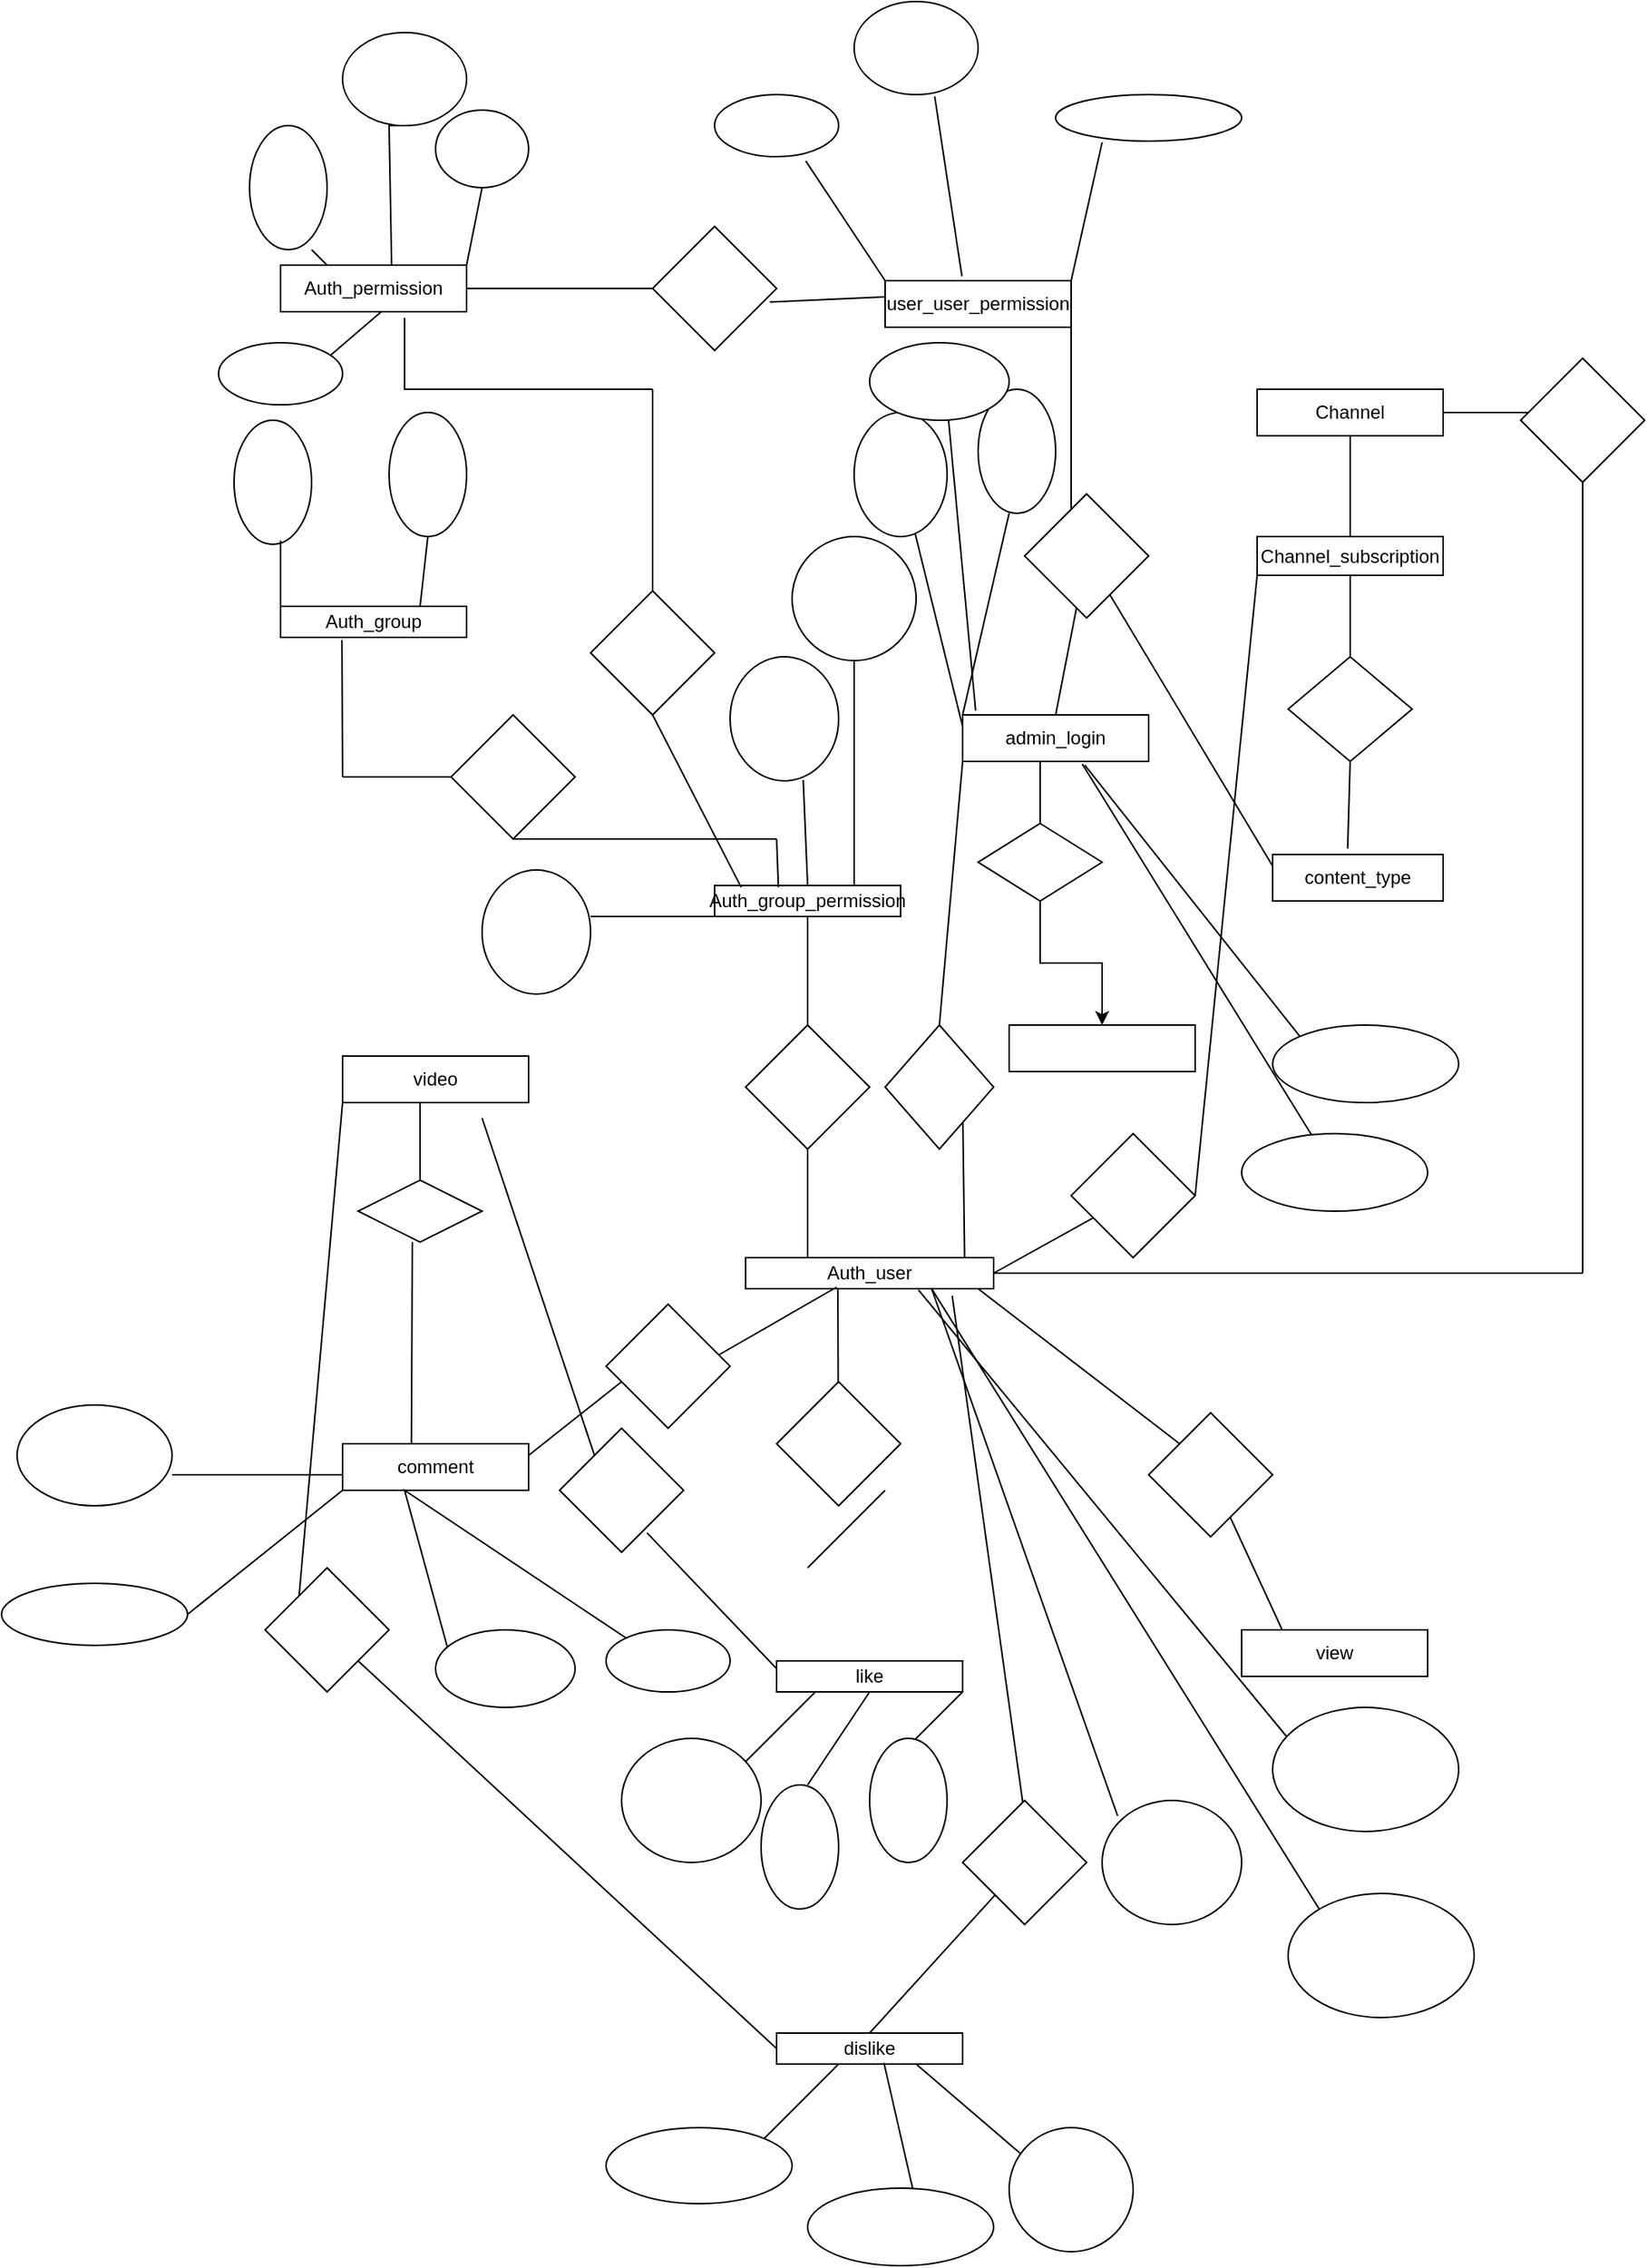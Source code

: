 <mxfile version="20.8.13" type="github">
  <diagram name="Page-1" id="O6VxdMmnrGh-DjxF60c8">
    <mxGraphModel dx="2219" dy="1342" grid="1" gridSize="10" guides="1" tooltips="1" connect="1" arrows="1" fold="1" page="1" pageScale="1" pageWidth="1169" pageHeight="827" math="0" shadow="0">
      <root>
        <mxCell id="0" />
        <mxCell id="1" parent="0" />
        <mxCell id="9rxSLe53cnxC0N_pLlHW-4" value="Auth_permission" style="rounded=0;whiteSpace=wrap;html=1;" vertex="1" parent="1">
          <mxGeometry x="40" y="40" width="120" height="30" as="geometry" />
        </mxCell>
        <mxCell id="9rxSLe53cnxC0N_pLlHW-5" style="edgeStyle=orthogonalEdgeStyle;rounded=0;orthogonalLoop=1;jettySize=auto;html=1;exitX=0.5;exitY=1;exitDx=0;exitDy=0;" edge="1" parent="1">
          <mxGeometry relative="1" as="geometry">
            <mxPoint x="100" y="450" as="sourcePoint" />
            <mxPoint x="100" y="450" as="targetPoint" />
          </mxGeometry>
        </mxCell>
        <mxCell id="9rxSLe53cnxC0N_pLlHW-7" value="Auth_group" style="rounded=0;whiteSpace=wrap;html=1;" vertex="1" parent="1">
          <mxGeometry x="40" y="260" width="120" height="20" as="geometry" />
        </mxCell>
        <mxCell id="9rxSLe53cnxC0N_pLlHW-8" value="Auth_group_permission" style="rounded=0;whiteSpace=wrap;html=1;" vertex="1" parent="1">
          <mxGeometry x="320" y="440" width="120" height="20" as="geometry" />
        </mxCell>
        <mxCell id="9rxSLe53cnxC0N_pLlHW-9" value="" style="endArrow=none;html=1;rounded=0;" edge="1" parent="1">
          <mxGeometry width="50" height="50" relative="1" as="geometry">
            <mxPoint x="160" y="120" as="sourcePoint" />
            <mxPoint x="120" y="74" as="targetPoint" />
            <Array as="points">
              <mxPoint x="120" y="120" />
            </Array>
          </mxGeometry>
        </mxCell>
        <mxCell id="9rxSLe53cnxC0N_pLlHW-10" value="" style="endArrow=none;html=1;rounded=0;" edge="1" parent="1">
          <mxGeometry width="50" height="50" relative="1" as="geometry">
            <mxPoint x="280" y="120" as="sourcePoint" />
            <mxPoint x="160" y="120" as="targetPoint" />
          </mxGeometry>
        </mxCell>
        <mxCell id="9rxSLe53cnxC0N_pLlHW-11" value="" style="endArrow=none;html=1;rounded=0;" edge="1" parent="1" target="9rxSLe53cnxC0N_pLlHW-12">
          <mxGeometry width="50" height="50" relative="1" as="geometry">
            <mxPoint x="280" y="320" as="sourcePoint" />
            <mxPoint x="280" y="120" as="targetPoint" />
          </mxGeometry>
        </mxCell>
        <mxCell id="9rxSLe53cnxC0N_pLlHW-12" value="" style="rhombus;whiteSpace=wrap;html=1;" vertex="1" parent="1">
          <mxGeometry x="240" y="250" width="80" height="80" as="geometry" />
        </mxCell>
        <mxCell id="9rxSLe53cnxC0N_pLlHW-13" value="" style="endArrow=none;html=1;rounded=0;" edge="1" parent="1" source="9rxSLe53cnxC0N_pLlHW-12">
          <mxGeometry width="50" height="50" relative="1" as="geometry">
            <mxPoint x="390" y="320" as="sourcePoint" />
            <mxPoint x="280" y="120" as="targetPoint" />
          </mxGeometry>
        </mxCell>
        <mxCell id="9rxSLe53cnxC0N_pLlHW-14" value="" style="endArrow=none;html=1;rounded=0;entryX=0.5;entryY=1;entryDx=0;entryDy=0;exitX=0.143;exitY=0.06;exitDx=0;exitDy=0;exitPerimeter=0;" edge="1" parent="1" source="9rxSLe53cnxC0N_pLlHW-8" target="9rxSLe53cnxC0N_pLlHW-12">
          <mxGeometry width="50" height="50" relative="1" as="geometry">
            <mxPoint x="320" y="430" as="sourcePoint" />
            <mxPoint x="440" y="270" as="targetPoint" />
          </mxGeometry>
        </mxCell>
        <mxCell id="9rxSLe53cnxC0N_pLlHW-16" value="" style="endArrow=none;html=1;rounded=0;entryX=0.33;entryY=1.09;entryDx=0;entryDy=0;entryPerimeter=0;" edge="1" parent="1" target="9rxSLe53cnxC0N_pLlHW-7">
          <mxGeometry width="50" height="50" relative="1" as="geometry">
            <mxPoint x="80" y="370" as="sourcePoint" />
            <mxPoint x="80" y="320" as="targetPoint" />
          </mxGeometry>
        </mxCell>
        <mxCell id="9rxSLe53cnxC0N_pLlHW-17" value="" style="endArrow=none;html=1;rounded=0;exitX=0;exitY=0.5;exitDx=0;exitDy=0;" edge="1" parent="1" source="9rxSLe53cnxC0N_pLlHW-18">
          <mxGeometry width="50" height="50" relative="1" as="geometry">
            <mxPoint x="170" y="480" as="sourcePoint" />
            <mxPoint x="80" y="370" as="targetPoint" />
          </mxGeometry>
        </mxCell>
        <mxCell id="9rxSLe53cnxC0N_pLlHW-18" value="" style="rhombus;whiteSpace=wrap;html=1;" vertex="1" parent="1">
          <mxGeometry x="150" y="330" width="80" height="80" as="geometry" />
        </mxCell>
        <mxCell id="9rxSLe53cnxC0N_pLlHW-19" value="" style="endArrow=none;html=1;rounded=0;entryX=0.5;entryY=1;entryDx=0;entryDy=0;" edge="1" parent="1" target="9rxSLe53cnxC0N_pLlHW-18">
          <mxGeometry width="50" height="50" relative="1" as="geometry">
            <mxPoint x="360" y="410" as="sourcePoint" />
            <mxPoint x="440" y="270" as="targetPoint" />
          </mxGeometry>
        </mxCell>
        <mxCell id="9rxSLe53cnxC0N_pLlHW-21" value="" style="endArrow=none;html=1;rounded=0;entryX=0.343;entryY=0.06;entryDx=0;entryDy=0;entryPerimeter=0;" edge="1" parent="1" target="9rxSLe53cnxC0N_pLlHW-8">
          <mxGeometry width="50" height="50" relative="1" as="geometry">
            <mxPoint x="360" y="410" as="sourcePoint" />
            <mxPoint x="400" y="490" as="targetPoint" />
          </mxGeometry>
        </mxCell>
        <mxCell id="9rxSLe53cnxC0N_pLlHW-22" value="Auth_user" style="rounded=0;whiteSpace=wrap;html=1;" vertex="1" parent="1">
          <mxGeometry x="340" y="680" width="160" height="20" as="geometry" />
        </mxCell>
        <mxCell id="9rxSLe53cnxC0N_pLlHW-26" style="edgeStyle=orthogonalEdgeStyle;rounded=0;orthogonalLoop=1;jettySize=auto;html=1;exitX=0.5;exitY=1;exitDx=0;exitDy=0;" edge="1" parent="1" source="9rxSLe53cnxC0N_pLlHW-22" target="9rxSLe53cnxC0N_pLlHW-22">
          <mxGeometry relative="1" as="geometry" />
        </mxCell>
        <mxCell id="9rxSLe53cnxC0N_pLlHW-30" value="Channel" style="rounded=0;whiteSpace=wrap;html=1;" vertex="1" parent="1">
          <mxGeometry x="670" y="120" width="120" height="30" as="geometry" />
        </mxCell>
        <mxCell id="9rxSLe53cnxC0N_pLlHW-31" value="Channel_subscription" style="whiteSpace=wrap;html=1;rounded=0;" vertex="1" parent="1">
          <mxGeometry x="670" y="215" width="120" height="25" as="geometry" />
        </mxCell>
        <mxCell id="9rxSLe53cnxC0N_pLlHW-33" value="" style="rhombus;whiteSpace=wrap;html=1;rounded=0;" vertex="1" parent="1">
          <mxGeometry x="690" y="292.5" width="80" height="67.5" as="geometry" />
        </mxCell>
        <mxCell id="9rxSLe53cnxC0N_pLlHW-35" value="content_type" style="whiteSpace=wrap;html=1;rounded=0;" vertex="1" parent="1">
          <mxGeometry x="680" y="420" width="110" height="30" as="geometry" />
        </mxCell>
        <mxCell id="9rxSLe53cnxC0N_pLlHW-37" value="" style="endArrow=none;html=1;rounded=0;entryX=0.44;entryY=-0.127;entryDx=0;entryDy=0;entryPerimeter=0;exitX=0.5;exitY=1;exitDx=0;exitDy=0;" edge="1" parent="1" source="9rxSLe53cnxC0N_pLlHW-33" target="9rxSLe53cnxC0N_pLlHW-35">
          <mxGeometry width="50" height="50" relative="1" as="geometry">
            <mxPoint x="390" y="340" as="sourcePoint" />
            <mxPoint x="440" y="290" as="targetPoint" />
          </mxGeometry>
        </mxCell>
        <mxCell id="9rxSLe53cnxC0N_pLlHW-38" value="" style="endArrow=none;html=1;rounded=0;exitX=0.5;exitY=0;exitDx=0;exitDy=0;" edge="1" parent="1" source="9rxSLe53cnxC0N_pLlHW-33">
          <mxGeometry width="50" height="50" relative="1" as="geometry">
            <mxPoint x="390" y="340" as="sourcePoint" />
            <mxPoint x="730" y="240" as="targetPoint" />
          </mxGeometry>
        </mxCell>
        <mxCell id="9rxSLe53cnxC0N_pLlHW-39" value="" style="endArrow=none;html=1;rounded=0;entryX=0.5;entryY=0;entryDx=0;entryDy=0;exitX=0.5;exitY=1;exitDx=0;exitDy=0;" edge="1" parent="1" source="9rxSLe53cnxC0N_pLlHW-30" target="9rxSLe53cnxC0N_pLlHW-31">
          <mxGeometry width="50" height="50" relative="1" as="geometry">
            <mxPoint x="390" y="340" as="sourcePoint" />
            <mxPoint x="440" y="290" as="targetPoint" />
          </mxGeometry>
        </mxCell>
        <mxCell id="9rxSLe53cnxC0N_pLlHW-41" value="" style="rounded=0;whiteSpace=wrap;html=1;" vertex="1" parent="1">
          <mxGeometry x="510" y="530" width="120" height="30" as="geometry" />
        </mxCell>
        <mxCell id="9rxSLe53cnxC0N_pLlHW-45" value="" style="endArrow=none;html=1;rounded=0;entryX=0.75;entryY=1;entryDx=0;entryDy=0;" edge="1" parent="1">
          <mxGeometry width="50" height="50" relative="1" as="geometry">
            <mxPoint x="530" y="410" as="sourcePoint" />
            <mxPoint x="530" y="360" as="targetPoint" />
          </mxGeometry>
        </mxCell>
        <mxCell id="9rxSLe53cnxC0N_pLlHW-47" value="" style="edgeStyle=orthogonalEdgeStyle;rounded=0;orthogonalLoop=1;jettySize=auto;html=1;" edge="1" parent="1" source="9rxSLe53cnxC0N_pLlHW-46" target="9rxSLe53cnxC0N_pLlHW-41">
          <mxGeometry relative="1" as="geometry" />
        </mxCell>
        <mxCell id="9rxSLe53cnxC0N_pLlHW-46" value="" style="rhombus;whiteSpace=wrap;html=1;" vertex="1" parent="1">
          <mxGeometry x="490" y="400" width="80" height="50" as="geometry" />
        </mxCell>
        <mxCell id="9rxSLe53cnxC0N_pLlHW-48" value="admin_login" style="rounded=0;whiteSpace=wrap;html=1;" vertex="1" parent="1">
          <mxGeometry x="480" y="330" width="120" height="30" as="geometry" />
        </mxCell>
        <mxCell id="9rxSLe53cnxC0N_pLlHW-50" value="video" style="rounded=0;whiteSpace=wrap;html=1;" vertex="1" parent="1">
          <mxGeometry x="80" y="550" width="120" height="30" as="geometry" />
        </mxCell>
        <mxCell id="9rxSLe53cnxC0N_pLlHW-51" value="comment" style="rounded=0;whiteSpace=wrap;html=1;" vertex="1" parent="1">
          <mxGeometry x="80" y="800" width="120" height="30" as="geometry" />
        </mxCell>
        <mxCell id="9rxSLe53cnxC0N_pLlHW-52" value="" style="rhombus;whiteSpace=wrap;html=1;" vertex="1" parent="1">
          <mxGeometry x="90" y="630" width="80" height="40" as="geometry" />
        </mxCell>
        <mxCell id="9rxSLe53cnxC0N_pLlHW-53" value="" style="endArrow=none;html=1;rounded=0;" edge="1" parent="1" target="9rxSLe53cnxC0N_pLlHW-52">
          <mxGeometry width="50" height="50" relative="1" as="geometry">
            <mxPoint x="130" y="580" as="sourcePoint" />
            <mxPoint x="440" y="350" as="targetPoint" />
            <Array as="points" />
          </mxGeometry>
        </mxCell>
        <mxCell id="9rxSLe53cnxC0N_pLlHW-54" value="" style="endArrow=none;html=1;rounded=0;entryX=0.5;entryY=1;entryDx=0;entryDy=0;" edge="1" parent="1" source="9rxSLe53cnxC0N_pLlHW-70" target="9rxSLe53cnxC0N_pLlHW-8">
          <mxGeometry width="50" height="50" relative="1" as="geometry">
            <mxPoint x="390" y="400" as="sourcePoint" />
            <mxPoint x="440" y="350" as="targetPoint" />
          </mxGeometry>
        </mxCell>
        <mxCell id="9rxSLe53cnxC0N_pLlHW-55" value="" style="endArrow=none;html=1;rounded=0;" edge="1" parent="1" target="9rxSLe53cnxC0N_pLlHW-63">
          <mxGeometry width="50" height="50" relative="1" as="geometry">
            <mxPoint x="880" y="690" as="sourcePoint" />
            <mxPoint x="880" y="140" as="targetPoint" />
          </mxGeometry>
        </mxCell>
        <mxCell id="9rxSLe53cnxC0N_pLlHW-56" value="" style="endArrow=none;html=1;rounded=0;exitX=0.37;exitY=0;exitDx=0;exitDy=0;exitPerimeter=0;" edge="1" parent="1" source="9rxSLe53cnxC0N_pLlHW-51">
          <mxGeometry width="50" height="50" relative="1" as="geometry">
            <mxPoint x="75" y="720" as="sourcePoint" />
            <mxPoint x="125" y="670" as="targetPoint" />
          </mxGeometry>
        </mxCell>
        <mxCell id="9rxSLe53cnxC0N_pLlHW-57" value="dislike" style="rounded=0;whiteSpace=wrap;html=1;" vertex="1" parent="1">
          <mxGeometry x="360" y="1180" width="120" height="20" as="geometry" />
        </mxCell>
        <mxCell id="9rxSLe53cnxC0N_pLlHW-58" value="like" style="rounded=0;whiteSpace=wrap;html=1;" vertex="1" parent="1">
          <mxGeometry x="360" y="940" width="120" height="20" as="geometry" />
        </mxCell>
        <mxCell id="9rxSLe53cnxC0N_pLlHW-62" value="" style="endArrow=none;html=1;rounded=0;entryX=1;entryY=0.5;entryDx=0;entryDy=0;" edge="1" parent="1" target="9rxSLe53cnxC0N_pLlHW-30">
          <mxGeometry width="50" height="50" relative="1" as="geometry">
            <mxPoint x="880" y="135" as="sourcePoint" />
            <mxPoint x="380" y="310" as="targetPoint" />
          </mxGeometry>
        </mxCell>
        <mxCell id="9rxSLe53cnxC0N_pLlHW-63" value="" style="rhombus;whiteSpace=wrap;html=1;" vertex="1" parent="1">
          <mxGeometry x="840" y="100" width="80" height="80" as="geometry" />
        </mxCell>
        <mxCell id="9rxSLe53cnxC0N_pLlHW-65" value="" style="endArrow=none;html=1;rounded=0;entryX=1;entryY=0.5;entryDx=0;entryDy=0;" edge="1" parent="1" target="9rxSLe53cnxC0N_pLlHW-22">
          <mxGeometry width="50" height="50" relative="1" as="geometry">
            <mxPoint x="880" y="690" as="sourcePoint" />
            <mxPoint x="430" y="740" as="targetPoint" />
          </mxGeometry>
        </mxCell>
        <mxCell id="9rxSLe53cnxC0N_pLlHW-66" value="" style="endArrow=none;html=1;rounded=0;entryX=0;entryY=1;entryDx=0;entryDy=0;exitX=1;exitY=0.5;exitDx=0;exitDy=0;" edge="1" parent="1" source="9rxSLe53cnxC0N_pLlHW-68" target="9rxSLe53cnxC0N_pLlHW-31">
          <mxGeometry width="50" height="50" relative="1" as="geometry">
            <mxPoint x="660" y="640.8" as="sourcePoint" />
            <mxPoint x="430" y="340" as="targetPoint" />
          </mxGeometry>
        </mxCell>
        <mxCell id="9rxSLe53cnxC0N_pLlHW-67" value="" style="endArrow=none;html=1;rounded=0;" edge="1" parent="1" target="9rxSLe53cnxC0N_pLlHW-68">
          <mxGeometry width="50" height="50" relative="1" as="geometry">
            <mxPoint x="500" y="690" as="sourcePoint" />
            <mxPoint x="590" y="640" as="targetPoint" />
          </mxGeometry>
        </mxCell>
        <mxCell id="9rxSLe53cnxC0N_pLlHW-68" value="" style="rhombus;whiteSpace=wrap;html=1;" vertex="1" parent="1">
          <mxGeometry x="550" y="600" width="80" height="80" as="geometry" />
        </mxCell>
        <mxCell id="9rxSLe53cnxC0N_pLlHW-69" value="" style="endArrow=none;html=1;rounded=0;exitX=0.25;exitY=0;exitDx=0;exitDy=0;" edge="1" parent="1" source="9rxSLe53cnxC0N_pLlHW-22">
          <mxGeometry width="50" height="50" relative="1" as="geometry">
            <mxPoint x="380" y="620" as="sourcePoint" />
            <mxPoint x="380" y="610" as="targetPoint" />
          </mxGeometry>
        </mxCell>
        <mxCell id="9rxSLe53cnxC0N_pLlHW-70" value="" style="rhombus;whiteSpace=wrap;html=1;" vertex="1" parent="1">
          <mxGeometry x="340" y="530" width="80" height="80" as="geometry" />
        </mxCell>
        <mxCell id="9rxSLe53cnxC0N_pLlHW-72" value="" style="endArrow=none;html=1;rounded=0;entryX=0.883;entryY=-0.01;entryDx=0;entryDy=0;entryPerimeter=0;" edge="1" parent="1" target="9rxSLe53cnxC0N_pLlHW-22">
          <mxGeometry width="50" height="50" relative="1" as="geometry">
            <mxPoint x="480" y="580" as="sourcePoint" />
            <mxPoint x="430" y="470" as="targetPoint" />
          </mxGeometry>
        </mxCell>
        <mxCell id="9rxSLe53cnxC0N_pLlHW-73" value="" style="rhombus;whiteSpace=wrap;html=1;" vertex="1" parent="1">
          <mxGeometry x="430" y="530" width="70" height="80" as="geometry" />
        </mxCell>
        <mxCell id="9rxSLe53cnxC0N_pLlHW-74" value="" style="endArrow=none;html=1;rounded=0;exitX=0.5;exitY=0;exitDx=0;exitDy=0;entryX=0;entryY=1;entryDx=0;entryDy=0;entryPerimeter=0;" edge="1" parent="1" source="9rxSLe53cnxC0N_pLlHW-73" target="9rxSLe53cnxC0N_pLlHW-48">
          <mxGeometry width="50" height="50" relative="1" as="geometry">
            <mxPoint x="380" y="520" as="sourcePoint" />
            <mxPoint x="480" y="370.8" as="targetPoint" />
          </mxGeometry>
        </mxCell>
        <mxCell id="9rxSLe53cnxC0N_pLlHW-75" value="" style="endArrow=none;html=1;rounded=0;entryX=0.372;entryY=1.03;entryDx=0;entryDy=0;entryPerimeter=0;" edge="1" parent="1" target="9rxSLe53cnxC0N_pLlHW-22">
          <mxGeometry width="50" height="50" relative="1" as="geometry">
            <mxPoint x="400" y="830" as="sourcePoint" />
            <mxPoint x="430" y="770" as="targetPoint" />
          </mxGeometry>
        </mxCell>
        <mxCell id="9rxSLe53cnxC0N_pLlHW-76" value="" style="rhombus;whiteSpace=wrap;html=1;" vertex="1" parent="1">
          <mxGeometry x="360" y="760" width="80" height="80" as="geometry" />
        </mxCell>
        <mxCell id="9rxSLe53cnxC0N_pLlHW-77" value="" style="endArrow=none;html=1;rounded=0;exitX=0;exitY=1;exitDx=0;exitDy=0;entryX=1;entryY=0.5;entryDx=0;entryDy=0;" edge="1" parent="1" source="9rxSLe53cnxC0N_pLlHW-51" target="9rxSLe53cnxC0N_pLlHW-170">
          <mxGeometry width="50" height="50" relative="1" as="geometry">
            <mxPoint x="380" y="820" as="sourcePoint" />
            <mxPoint x="430" y="770" as="targetPoint" />
            <Array as="points">
              <mxPoint x="-20" y="910" />
            </Array>
          </mxGeometry>
        </mxCell>
        <mxCell id="9rxSLe53cnxC0N_pLlHW-78" value="" style="endArrow=none;html=1;rounded=0;entryX=0.833;entryY=1.23;entryDx=0;entryDy=0;entryPerimeter=0;" edge="1" parent="1" target="9rxSLe53cnxC0N_pLlHW-22">
          <mxGeometry width="50" height="50" relative="1" as="geometry">
            <mxPoint x="520" y="1040" as="sourcePoint" />
            <mxPoint x="430" y="870" as="targetPoint" />
          </mxGeometry>
        </mxCell>
        <mxCell id="9rxSLe53cnxC0N_pLlHW-79" value="" style="rhombus;whiteSpace=wrap;html=1;" vertex="1" parent="1">
          <mxGeometry x="480" y="1030" width="80" height="80" as="geometry" />
        </mxCell>
        <mxCell id="9rxSLe53cnxC0N_pLlHW-80" value="" style="endArrow=none;html=1;rounded=0;exitX=0.5;exitY=0;exitDx=0;exitDy=0;" edge="1" parent="1" source="9rxSLe53cnxC0N_pLlHW-57" target="9rxSLe53cnxC0N_pLlHW-79">
          <mxGeometry width="50" height="50" relative="1" as="geometry">
            <mxPoint x="380" y="1110" as="sourcePoint" />
            <mxPoint x="430" y="1070" as="targetPoint" />
          </mxGeometry>
        </mxCell>
        <mxCell id="9rxSLe53cnxC0N_pLlHW-81" value="" style="endArrow=none;html=1;rounded=0;entryX=0.367;entryY=0.95;entryDx=0;entryDy=0;entryPerimeter=0;" edge="1" parent="1" target="9rxSLe53cnxC0N_pLlHW-22">
          <mxGeometry width="50" height="50" relative="1" as="geometry">
            <mxPoint x="310" y="750" as="sourcePoint" />
            <mxPoint x="430" y="870" as="targetPoint" />
          </mxGeometry>
        </mxCell>
        <mxCell id="9rxSLe53cnxC0N_pLlHW-82" value="" style="rhombus;whiteSpace=wrap;html=1;" vertex="1" parent="1">
          <mxGeometry x="250" y="710" width="80" height="80" as="geometry" />
        </mxCell>
        <mxCell id="9rxSLe53cnxC0N_pLlHW-83" value="" style="endArrow=none;html=1;rounded=0;exitX=1;exitY=0.25;exitDx=0;exitDy=0;" edge="1" parent="1" source="9rxSLe53cnxC0N_pLlHW-51">
          <mxGeometry width="50" height="50" relative="1" as="geometry">
            <mxPoint x="210" y="810" as="sourcePoint" />
            <mxPoint x="260" y="760" as="targetPoint" />
          </mxGeometry>
        </mxCell>
        <mxCell id="9rxSLe53cnxC0N_pLlHW-84" value="" style="endArrow=none;html=1;rounded=0;entryX=1;entryY=0.5;entryDx=0;entryDy=0;" edge="1" parent="1" target="9rxSLe53cnxC0N_pLlHW-4">
          <mxGeometry width="50" height="50" relative="1" as="geometry">
            <mxPoint x="280" y="55" as="sourcePoint" />
            <mxPoint x="430" y="270" as="targetPoint" />
          </mxGeometry>
        </mxCell>
        <mxCell id="9rxSLe53cnxC0N_pLlHW-85" value="" style="rhombus;whiteSpace=wrap;html=1;" vertex="1" parent="1">
          <mxGeometry x="280" y="15" width="80" height="80" as="geometry" />
        </mxCell>
        <mxCell id="9rxSLe53cnxC0N_pLlHW-86" value="" style="endArrow=none;html=1;rounded=0;entryX=0.945;entryY=0.61;entryDx=0;entryDy=0;entryPerimeter=0;" edge="1" parent="1" target="9rxSLe53cnxC0N_pLlHW-85">
          <mxGeometry width="50" height="50" relative="1" as="geometry">
            <mxPoint x="440" y="60" as="sourcePoint" />
            <mxPoint x="430" y="90" as="targetPoint" />
          </mxGeometry>
        </mxCell>
        <mxCell id="9rxSLe53cnxC0N_pLlHW-87" value="user_user_permission" style="rounded=0;whiteSpace=wrap;html=1;" vertex="1" parent="1">
          <mxGeometry x="430" y="50" width="120" height="30" as="geometry" />
        </mxCell>
        <mxCell id="9rxSLe53cnxC0N_pLlHW-88" value="" style="endArrow=none;html=1;rounded=0;entryX=1;entryY=1;entryDx=0;entryDy=0;" edge="1" parent="1" target="9rxSLe53cnxC0N_pLlHW-87">
          <mxGeometry width="50" height="50" relative="1" as="geometry">
            <mxPoint x="550" y="200" as="sourcePoint" />
            <mxPoint x="520" y="90" as="targetPoint" />
          </mxGeometry>
        </mxCell>
        <mxCell id="9rxSLe53cnxC0N_pLlHW-89" value="" style="rhombus;whiteSpace=wrap;html=1;" vertex="1" parent="1">
          <mxGeometry x="520" y="187.5" width="80" height="80" as="geometry" />
        </mxCell>
        <mxCell id="9rxSLe53cnxC0N_pLlHW-90" value="" style="endArrow=none;html=1;rounded=0;exitX=0;exitY=0.25;exitDx=0;exitDy=0;" edge="1" parent="1" source="9rxSLe53cnxC0N_pLlHW-35" target="9rxSLe53cnxC0N_pLlHW-89">
          <mxGeometry width="50" height="50" relative="1" as="geometry">
            <mxPoint x="380" y="280" as="sourcePoint" />
            <mxPoint x="430" y="230" as="targetPoint" />
          </mxGeometry>
        </mxCell>
        <mxCell id="9rxSLe53cnxC0N_pLlHW-91" value="" style="endArrow=none;html=1;rounded=0;exitX=0.5;exitY=0;exitDx=0;exitDy=0;" edge="1" parent="1" source="9rxSLe53cnxC0N_pLlHW-48" target="9rxSLe53cnxC0N_pLlHW-89">
          <mxGeometry width="50" height="50" relative="1" as="geometry">
            <mxPoint x="380" y="580" as="sourcePoint" />
            <mxPoint x="420" y="530" as="targetPoint" />
          </mxGeometry>
        </mxCell>
        <mxCell id="9rxSLe53cnxC0N_pLlHW-92" value="" style="endArrow=none;html=1;rounded=0;" edge="1" parent="1">
          <mxGeometry width="50" height="50" relative="1" as="geometry">
            <mxPoint x="620" y="800" as="sourcePoint" />
            <mxPoint x="490" y="700" as="targetPoint" />
            <Array as="points">
              <mxPoint x="490" y="700" />
            </Array>
          </mxGeometry>
        </mxCell>
        <mxCell id="9rxSLe53cnxC0N_pLlHW-93" value="" style="rhombus;whiteSpace=wrap;html=1;" vertex="1" parent="1">
          <mxGeometry x="600" y="780" width="80" height="80" as="geometry" />
        </mxCell>
        <mxCell id="9rxSLe53cnxC0N_pLlHW-94" value="" style="endArrow=none;html=1;rounded=0;" edge="1" parent="1" target="9rxSLe53cnxC0N_pLlHW-93">
          <mxGeometry width="50" height="50" relative="1" as="geometry">
            <mxPoint x="700" y="950" as="sourcePoint" />
            <mxPoint x="430" y="730" as="targetPoint" />
          </mxGeometry>
        </mxCell>
        <mxCell id="9rxSLe53cnxC0N_pLlHW-95" value="view" style="rounded=0;whiteSpace=wrap;html=1;" vertex="1" parent="1">
          <mxGeometry x="660" y="920" width="120" height="30" as="geometry" />
        </mxCell>
        <mxCell id="9rxSLe53cnxC0N_pLlHW-96" value="" style="endArrow=none;html=1;rounded=0;entryX=0;entryY=1;entryDx=0;entryDy=0;" edge="1" parent="1" target="9rxSLe53cnxC0N_pLlHW-50">
          <mxGeometry width="50" height="50" relative="1" as="geometry">
            <mxPoint x="50" y="920" as="sourcePoint" />
            <mxPoint x="430" y="730" as="targetPoint" />
          </mxGeometry>
        </mxCell>
        <mxCell id="9rxSLe53cnxC0N_pLlHW-97" value="" style="rhombus;whiteSpace=wrap;html=1;" vertex="1" parent="1">
          <mxGeometry x="30" y="880" width="80" height="80" as="geometry" />
        </mxCell>
        <mxCell id="9rxSLe53cnxC0N_pLlHW-99" style="edgeStyle=none;rounded=0;orthogonalLoop=1;jettySize=auto;html=1;exitX=1;exitY=1;exitDx=0;exitDy=0;" edge="1" parent="1" source="9rxSLe53cnxC0N_pLlHW-97" target="9rxSLe53cnxC0N_pLlHW-97">
          <mxGeometry relative="1" as="geometry" />
        </mxCell>
        <mxCell id="9rxSLe53cnxC0N_pLlHW-100" value="" style="endArrow=none;html=1;rounded=0;exitX=1;exitY=1;exitDx=0;exitDy=0;entryX=0;entryY=0.5;entryDx=0;entryDy=0;" edge="1" parent="1" source="9rxSLe53cnxC0N_pLlHW-97" target="9rxSLe53cnxC0N_pLlHW-57">
          <mxGeometry width="50" height="50" relative="1" as="geometry">
            <mxPoint x="380" y="1080" as="sourcePoint" />
            <mxPoint x="430" y="1030" as="targetPoint" />
          </mxGeometry>
        </mxCell>
        <mxCell id="9rxSLe53cnxC0N_pLlHW-101" value="" style="endArrow=none;html=1;rounded=0;" edge="1" parent="1">
          <mxGeometry width="50" height="50" relative="1" as="geometry">
            <mxPoint x="250" y="830" as="sourcePoint" />
            <mxPoint x="170" y="590" as="targetPoint" />
          </mxGeometry>
        </mxCell>
        <mxCell id="9rxSLe53cnxC0N_pLlHW-102" value="" style="rhombus;whiteSpace=wrap;html=1;" vertex="1" parent="1">
          <mxGeometry x="220" y="790" width="80" height="80" as="geometry" />
        </mxCell>
        <mxCell id="9rxSLe53cnxC0N_pLlHW-103" value="" style="endArrow=none;html=1;rounded=0;exitX=0.705;exitY=0.843;exitDx=0;exitDy=0;exitPerimeter=0;entryX=0;entryY=0.25;entryDx=0;entryDy=0;" edge="1" parent="1" source="9rxSLe53cnxC0N_pLlHW-102" target="9rxSLe53cnxC0N_pLlHW-58">
          <mxGeometry width="50" height="50" relative="1" as="geometry">
            <mxPoint x="380" y="840" as="sourcePoint" />
            <mxPoint x="350" y="950" as="targetPoint" />
          </mxGeometry>
        </mxCell>
        <mxCell id="9rxSLe53cnxC0N_pLlHW-107" value="" style="endArrow=none;html=1;rounded=0;" edge="1" parent="1">
          <mxGeometry width="50" height="50" relative="1" as="geometry">
            <mxPoint x="70" y="100" as="sourcePoint" />
            <mxPoint x="105" y="70" as="targetPoint" />
          </mxGeometry>
        </mxCell>
        <mxCell id="9rxSLe53cnxC0N_pLlHW-108" value="" style="ellipse;whiteSpace=wrap;html=1;" vertex="1" parent="1">
          <mxGeometry y="90" width="80" height="40" as="geometry" />
        </mxCell>
        <mxCell id="9rxSLe53cnxC0N_pLlHW-109" value="" style="endArrow=none;html=1;rounded=0;entryX=0.25;entryY=0;entryDx=0;entryDy=0;" edge="1" parent="1" target="9rxSLe53cnxC0N_pLlHW-4">
          <mxGeometry width="50" height="50" relative="1" as="geometry">
            <mxPoint x="60" y="30" as="sourcePoint" />
            <mxPoint x="65" y="30" as="targetPoint" />
          </mxGeometry>
        </mxCell>
        <mxCell id="9rxSLe53cnxC0N_pLlHW-110" value="" style="ellipse;whiteSpace=wrap;html=1;" vertex="1" parent="1">
          <mxGeometry x="20" y="-50" width="50" height="80" as="geometry" />
        </mxCell>
        <mxCell id="9rxSLe53cnxC0N_pLlHW-111" value="" style="ellipse;whiteSpace=wrap;html=1;" vertex="1" parent="1">
          <mxGeometry x="80" y="-110" width="80" height="60" as="geometry" />
        </mxCell>
        <mxCell id="9rxSLe53cnxC0N_pLlHW-112" value="" style="ellipse;whiteSpace=wrap;html=1;" vertex="1" parent="1">
          <mxGeometry x="140" y="-60" width="60" height="50" as="geometry" />
        </mxCell>
        <mxCell id="9rxSLe53cnxC0N_pLlHW-113" value="" style="endArrow=none;html=1;rounded=0;entryX=0.5;entryY=1;entryDx=0;entryDy=0;exitX=0.597;exitY=0;exitDx=0;exitDy=0;exitPerimeter=0;" edge="1" parent="1" source="9rxSLe53cnxC0N_pLlHW-4" target="9rxSLe53cnxC0N_pLlHW-111">
          <mxGeometry width="50" height="50" relative="1" as="geometry">
            <mxPoint x="110" y="30" as="sourcePoint" />
            <mxPoint x="430" y="130" as="targetPoint" />
            <Array as="points">
              <mxPoint x="110" y="-50" />
            </Array>
          </mxGeometry>
        </mxCell>
        <mxCell id="9rxSLe53cnxC0N_pLlHW-115" value="" style="endArrow=none;html=1;rounded=0;entryX=1;entryY=0;entryDx=0;entryDy=0;exitX=0.5;exitY=1;exitDx=0;exitDy=0;" edge="1" parent="1" source="9rxSLe53cnxC0N_pLlHW-112" target="9rxSLe53cnxC0N_pLlHW-4">
          <mxGeometry width="50" height="50" relative="1" as="geometry">
            <mxPoint x="380" y="180" as="sourcePoint" />
            <mxPoint x="430" y="130" as="targetPoint" />
          </mxGeometry>
        </mxCell>
        <mxCell id="9rxSLe53cnxC0N_pLlHW-116" value="" style="ellipse;whiteSpace=wrap;html=1;" vertex="1" parent="1">
          <mxGeometry x="410" y="-130" width="80" height="60" as="geometry" />
        </mxCell>
        <mxCell id="9rxSLe53cnxC0N_pLlHW-117" value="" style="ellipse;whiteSpace=wrap;html=1;" vertex="1" parent="1">
          <mxGeometry x="540" y="-70" width="120" height="30" as="geometry" />
        </mxCell>
        <mxCell id="9rxSLe53cnxC0N_pLlHW-119" value="" style="ellipse;whiteSpace=wrap;html=1;" vertex="1" parent="1">
          <mxGeometry x="320" y="-70" width="80" height="40" as="geometry" />
        </mxCell>
        <mxCell id="9rxSLe53cnxC0N_pLlHW-121" value="" style="endArrow=none;html=1;rounded=0;entryX=0;entryY=0;entryDx=0;entryDy=0;exitX=0.735;exitY=1.07;exitDx=0;exitDy=0;exitPerimeter=0;" edge="1" parent="1" source="9rxSLe53cnxC0N_pLlHW-119" target="9rxSLe53cnxC0N_pLlHW-87">
          <mxGeometry width="50" height="50" relative="1" as="geometry">
            <mxPoint x="380" y="180" as="sourcePoint" />
            <mxPoint x="430" y="130" as="targetPoint" />
          </mxGeometry>
        </mxCell>
        <mxCell id="9rxSLe53cnxC0N_pLlHW-122" value="" style="endArrow=none;html=1;rounded=0;entryX=0.413;entryY=-0.093;entryDx=0;entryDy=0;entryPerimeter=0;exitX=0.65;exitY=1.02;exitDx=0;exitDy=0;exitPerimeter=0;" edge="1" parent="1" source="9rxSLe53cnxC0N_pLlHW-116" target="9rxSLe53cnxC0N_pLlHW-87">
          <mxGeometry width="50" height="50" relative="1" as="geometry">
            <mxPoint x="380" y="180" as="sourcePoint" />
            <mxPoint x="430" y="130" as="targetPoint" />
          </mxGeometry>
        </mxCell>
        <mxCell id="9rxSLe53cnxC0N_pLlHW-123" value="" style="endArrow=none;html=1;rounded=0;entryX=1;entryY=0;entryDx=0;entryDy=0;exitX=0.25;exitY=1.027;exitDx=0;exitDy=0;exitPerimeter=0;" edge="1" parent="1" source="9rxSLe53cnxC0N_pLlHW-117" target="9rxSLe53cnxC0N_pLlHW-87">
          <mxGeometry width="50" height="50" relative="1" as="geometry">
            <mxPoint x="380" y="180" as="sourcePoint" />
            <mxPoint x="430" y="130" as="targetPoint" />
          </mxGeometry>
        </mxCell>
        <mxCell id="9rxSLe53cnxC0N_pLlHW-124" value="" style="ellipse;whiteSpace=wrap;html=1;" vertex="1" parent="1">
          <mxGeometry x="10" y="140" width="50" height="80" as="geometry" />
        </mxCell>
        <mxCell id="9rxSLe53cnxC0N_pLlHW-125" value="" style="endArrow=none;html=1;rounded=0;exitX=0;exitY=0;exitDx=0;exitDy=0;" edge="1" parent="1" source="9rxSLe53cnxC0N_pLlHW-7">
          <mxGeometry width="50" height="50" relative="1" as="geometry">
            <mxPoint x="-10" y="267.5" as="sourcePoint" />
            <mxPoint x="40" y="217.5" as="targetPoint" />
          </mxGeometry>
        </mxCell>
        <mxCell id="9rxSLe53cnxC0N_pLlHW-126" value="" style="ellipse;whiteSpace=wrap;html=1;" vertex="1" parent="1">
          <mxGeometry x="110" y="135" width="50" height="80" as="geometry" />
        </mxCell>
        <mxCell id="9rxSLe53cnxC0N_pLlHW-127" value="" style="endArrow=none;html=1;rounded=0;exitX=0.75;exitY=0;exitDx=0;exitDy=0;entryX=0.5;entryY=1;entryDx=0;entryDy=0;" edge="1" parent="1" source="9rxSLe53cnxC0N_pLlHW-7" target="9rxSLe53cnxC0N_pLlHW-126">
          <mxGeometry width="50" height="50" relative="1" as="geometry">
            <mxPoint x="380" y="380" as="sourcePoint" />
            <mxPoint x="430" y="330" as="targetPoint" />
          </mxGeometry>
        </mxCell>
        <mxCell id="9rxSLe53cnxC0N_pLlHW-128" value="" style="ellipse;whiteSpace=wrap;html=1;" vertex="1" parent="1">
          <mxGeometry x="330" y="292.5" width="70" height="80" as="geometry" />
        </mxCell>
        <mxCell id="9rxSLe53cnxC0N_pLlHW-129" value="" style="endArrow=none;html=1;rounded=0;entryX=0.674;entryY=0.994;entryDx=0;entryDy=0;entryPerimeter=0;exitX=0.5;exitY=0;exitDx=0;exitDy=0;" edge="1" parent="1" source="9rxSLe53cnxC0N_pLlHW-8" target="9rxSLe53cnxC0N_pLlHW-128">
          <mxGeometry width="50" height="50" relative="1" as="geometry">
            <mxPoint x="380" y="430" as="sourcePoint" />
            <mxPoint x="430" y="430" as="targetPoint" />
          </mxGeometry>
        </mxCell>
        <mxCell id="9rxSLe53cnxC0N_pLlHW-130" value="" style="ellipse;whiteSpace=wrap;html=1;" vertex="1" parent="1">
          <mxGeometry x="370" y="215" width="80" height="80" as="geometry" />
        </mxCell>
        <mxCell id="9rxSLe53cnxC0N_pLlHW-131" value="" style="endArrow=none;html=1;rounded=0;entryX=0.5;entryY=1;entryDx=0;entryDy=0;exitX=0.75;exitY=0;exitDx=0;exitDy=0;" edge="1" parent="1" source="9rxSLe53cnxC0N_pLlHW-8" target="9rxSLe53cnxC0N_pLlHW-130">
          <mxGeometry width="50" height="50" relative="1" as="geometry">
            <mxPoint x="410" y="430" as="sourcePoint" />
            <mxPoint x="430" y="330" as="targetPoint" />
          </mxGeometry>
        </mxCell>
        <mxCell id="9rxSLe53cnxC0N_pLlHW-132" value="" style="ellipse;whiteSpace=wrap;html=1;" vertex="1" parent="1">
          <mxGeometry x="170" y="430" width="70" height="80" as="geometry" />
        </mxCell>
        <mxCell id="9rxSLe53cnxC0N_pLlHW-133" value="" style="endArrow=none;html=1;rounded=0;exitX=0;exitY=1;exitDx=0;exitDy=0;" edge="1" parent="1" source="9rxSLe53cnxC0N_pLlHW-8">
          <mxGeometry width="50" height="50" relative="1" as="geometry">
            <mxPoint x="380" y="380" as="sourcePoint" />
            <mxPoint x="260" y="460" as="targetPoint" />
            <Array as="points">
              <mxPoint x="240" y="460" />
            </Array>
          </mxGeometry>
        </mxCell>
        <mxCell id="9rxSLe53cnxC0N_pLlHW-134" value="" style="endArrow=none;html=1;rounded=0;entryX=0;entryY=0.25;entryDx=0;entryDy=0;startArrow=none;" edge="1" parent="1" source="9rxSLe53cnxC0N_pLlHW-137" target="9rxSLe53cnxC0N_pLlHW-48">
          <mxGeometry width="50" height="50" relative="1" as="geometry">
            <mxPoint x="450" y="210" as="sourcePoint" />
            <mxPoint x="430" y="430" as="targetPoint" />
          </mxGeometry>
        </mxCell>
        <mxCell id="9rxSLe53cnxC0N_pLlHW-135" value="" style="endArrow=none;html=1;rounded=0;entryX=0.07;entryY=-0.093;entryDx=0;entryDy=0;entryPerimeter=0;" edge="1" parent="1" target="9rxSLe53cnxC0N_pLlHW-48">
          <mxGeometry width="50" height="50" relative="1" as="geometry">
            <mxPoint x="470" y="130" as="sourcePoint" />
            <mxPoint x="430" y="330" as="targetPoint" />
          </mxGeometry>
        </mxCell>
        <mxCell id="9rxSLe53cnxC0N_pLlHW-136" value="" style="endArrow=none;html=1;rounded=0;entryX=0;entryY=0;entryDx=0;entryDy=0;" edge="1" parent="1" target="9rxSLe53cnxC0N_pLlHW-48">
          <mxGeometry width="50" height="50" relative="1" as="geometry">
            <mxPoint x="510" y="200" as="sourcePoint" />
            <mxPoint x="430" y="330" as="targetPoint" />
          </mxGeometry>
        </mxCell>
        <mxCell id="9rxSLe53cnxC0N_pLlHW-138" value="" style="ellipse;whiteSpace=wrap;html=1;" vertex="1" parent="1">
          <mxGeometry x="490" y="120" width="50" height="80" as="geometry" />
        </mxCell>
        <mxCell id="9rxSLe53cnxC0N_pLlHW-139" value="" style="endArrow=none;html=1;rounded=0;entryX=0;entryY=0.25;entryDx=0;entryDy=0;" edge="1" parent="1" target="9rxSLe53cnxC0N_pLlHW-137">
          <mxGeometry width="50" height="50" relative="1" as="geometry">
            <mxPoint x="450" y="210" as="sourcePoint" />
            <mxPoint x="480" y="337.5" as="targetPoint" />
          </mxGeometry>
        </mxCell>
        <mxCell id="9rxSLe53cnxC0N_pLlHW-137" value="" style="ellipse;whiteSpace=wrap;html=1;" vertex="1" parent="1">
          <mxGeometry x="410" y="135" width="60" height="80" as="geometry" />
        </mxCell>
        <mxCell id="9rxSLe53cnxC0N_pLlHW-140" value="" style="ellipse;whiteSpace=wrap;html=1;" vertex="1" parent="1">
          <mxGeometry x="420" y="90" width="90" height="50" as="geometry" />
        </mxCell>
        <mxCell id="9rxSLe53cnxC0N_pLlHW-141" value="" style="ellipse;whiteSpace=wrap;html=1;" vertex="1" parent="1">
          <mxGeometry x="680" y="530" width="120" height="50" as="geometry" />
        </mxCell>
        <mxCell id="9rxSLe53cnxC0N_pLlHW-142" value="" style="ellipse;whiteSpace=wrap;html=1;" vertex="1" parent="1">
          <mxGeometry x="660" y="600" width="120" height="50" as="geometry" />
        </mxCell>
        <mxCell id="9rxSLe53cnxC0N_pLlHW-143" value="" style="endArrow=none;html=1;rounded=0;entryX=0.657;entryY=1.08;entryDx=0;entryDy=0;entryPerimeter=0;exitX=0;exitY=0;exitDx=0;exitDy=0;" edge="1" parent="1" source="9rxSLe53cnxC0N_pLlHW-141" target="9rxSLe53cnxC0N_pLlHW-48">
          <mxGeometry width="50" height="50" relative="1" as="geometry">
            <mxPoint x="380" y="480" as="sourcePoint" />
            <mxPoint x="430" y="430" as="targetPoint" />
          </mxGeometry>
        </mxCell>
        <mxCell id="9rxSLe53cnxC0N_pLlHW-144" value="" style="endArrow=none;html=1;rounded=0;entryX=0.643;entryY=1.053;entryDx=0;entryDy=0;entryPerimeter=0;" edge="1" parent="1" source="9rxSLe53cnxC0N_pLlHW-142" target="9rxSLe53cnxC0N_pLlHW-48">
          <mxGeometry width="50" height="50" relative="1" as="geometry">
            <mxPoint x="380" y="480" as="sourcePoint" />
            <mxPoint x="430" y="430" as="targetPoint" />
          </mxGeometry>
        </mxCell>
        <mxCell id="9rxSLe53cnxC0N_pLlHW-145" value="" style="endArrow=none;html=1;rounded=0;entryX=0.75;entryY=1;entryDx=0;entryDy=0;" edge="1" parent="1" target="9rxSLe53cnxC0N_pLlHW-22">
          <mxGeometry width="50" height="50" relative="1" as="geometry">
            <mxPoint x="710" y="1100" as="sourcePoint" />
            <mxPoint x="430" y="730" as="targetPoint" />
          </mxGeometry>
        </mxCell>
        <mxCell id="9rxSLe53cnxC0N_pLlHW-146" value="" style="endArrow=none;html=1;rounded=0;" edge="1" parent="1">
          <mxGeometry width="50" height="50" relative="1" as="geometry">
            <mxPoint x="580" y="1040" as="sourcePoint" />
            <mxPoint x="460" y="700" as="targetPoint" />
          </mxGeometry>
        </mxCell>
        <mxCell id="9rxSLe53cnxC0N_pLlHW-147" value="" style="endArrow=none;html=1;rounded=0;entryX=0.697;entryY=1.04;entryDx=0;entryDy=0;entryPerimeter=0;" edge="1" parent="1" target="9rxSLe53cnxC0N_pLlHW-22">
          <mxGeometry width="50" height="50" relative="1" as="geometry">
            <mxPoint x="690" y="990" as="sourcePoint" />
            <mxPoint x="430" y="830" as="targetPoint" />
          </mxGeometry>
        </mxCell>
        <mxCell id="9rxSLe53cnxC0N_pLlHW-148" value="" style="ellipse;whiteSpace=wrap;html=1;" vertex="1" parent="1">
          <mxGeometry x="570" y="1030" width="90" height="80" as="geometry" />
        </mxCell>
        <mxCell id="9rxSLe53cnxC0N_pLlHW-149" value="" style="ellipse;whiteSpace=wrap;html=1;" vertex="1" parent="1">
          <mxGeometry x="680" y="970" width="120" height="80" as="geometry" />
        </mxCell>
        <mxCell id="9rxSLe53cnxC0N_pLlHW-150" value="" style="ellipse;whiteSpace=wrap;html=1;" vertex="1" parent="1">
          <mxGeometry x="690" y="1090" width="120" height="80" as="geometry" />
        </mxCell>
        <mxCell id="9rxSLe53cnxC0N_pLlHW-151" value="" style="endArrow=none;html=1;rounded=0;" edge="1" parent="1">
          <mxGeometry width="50" height="50" relative="1" as="geometry">
            <mxPoint x="335" y="1010" as="sourcePoint" />
            <mxPoint x="385" y="960" as="targetPoint" />
          </mxGeometry>
        </mxCell>
        <mxCell id="9rxSLe53cnxC0N_pLlHW-153" value="" style="endArrow=none;html=1;rounded=0;entryX=0.5;entryY=1;entryDx=0;entryDy=0;" edge="1" parent="1" target="9rxSLe53cnxC0N_pLlHW-58">
          <mxGeometry width="50" height="50" relative="1" as="geometry">
            <mxPoint x="380" y="1020" as="sourcePoint" />
            <mxPoint x="430" y="930" as="targetPoint" />
            <Array as="points">
              <mxPoint x="380" y="1020" />
            </Array>
          </mxGeometry>
        </mxCell>
        <mxCell id="9rxSLe53cnxC0N_pLlHW-154" value="" style="ellipse;whiteSpace=wrap;html=1;" vertex="1" parent="1">
          <mxGeometry x="260" y="990" width="90" height="80" as="geometry" />
        </mxCell>
        <mxCell id="9rxSLe53cnxC0N_pLlHW-155" value="" style="ellipse;whiteSpace=wrap;html=1;" vertex="1" parent="1">
          <mxGeometry x="350" y="1020" width="50" height="80" as="geometry" />
        </mxCell>
        <mxCell id="9rxSLe53cnxC0N_pLlHW-157" value="" style="endArrow=none;html=1;rounded=0;" edge="1" parent="1">
          <mxGeometry width="50" height="50" relative="1" as="geometry">
            <mxPoint x="430" y="1010" as="sourcePoint" />
            <mxPoint x="480" y="960" as="targetPoint" />
          </mxGeometry>
        </mxCell>
        <mxCell id="9rxSLe53cnxC0N_pLlHW-158" value="" style="ellipse;whiteSpace=wrap;html=1;" vertex="1" parent="1">
          <mxGeometry x="420" y="990" width="50" height="80" as="geometry" />
        </mxCell>
        <mxCell id="9rxSLe53cnxC0N_pLlHW-159" value="" style="endArrow=none;html=1;rounded=0;" edge="1" parent="1">
          <mxGeometry width="50" height="50" relative="1" as="geometry">
            <mxPoint x="350" y="1250" as="sourcePoint" />
            <mxPoint x="400" y="1200" as="targetPoint" />
          </mxGeometry>
        </mxCell>
        <mxCell id="9rxSLe53cnxC0N_pLlHW-160" value="" style="endArrow=none;html=1;rounded=0;exitX=0.577;exitY=0.96;exitDx=0;exitDy=0;exitPerimeter=0;" edge="1" parent="1" source="9rxSLe53cnxC0N_pLlHW-57">
          <mxGeometry width="50" height="50" relative="1" as="geometry">
            <mxPoint x="380" y="1180" as="sourcePoint" />
            <mxPoint x="450" y="1290" as="targetPoint" />
          </mxGeometry>
        </mxCell>
        <mxCell id="9rxSLe53cnxC0N_pLlHW-161" value="" style="endArrow=none;html=1;rounded=0;exitX=0.75;exitY=1;exitDx=0;exitDy=0;" edge="1" parent="1" source="9rxSLe53cnxC0N_pLlHW-57">
          <mxGeometry width="50" height="50" relative="1" as="geometry">
            <mxPoint x="380" y="1180" as="sourcePoint" />
            <mxPoint x="520" y="1260" as="targetPoint" />
          </mxGeometry>
        </mxCell>
        <mxCell id="9rxSLe53cnxC0N_pLlHW-162" value="" style="ellipse;whiteSpace=wrap;html=1;" vertex="1" parent="1">
          <mxGeometry x="250" y="1241" width="120" height="49" as="geometry" />
        </mxCell>
        <mxCell id="9rxSLe53cnxC0N_pLlHW-163" value="" style="ellipse;whiteSpace=wrap;html=1;" vertex="1" parent="1">
          <mxGeometry x="380" y="1280" width="120" height="50" as="geometry" />
        </mxCell>
        <mxCell id="9rxSLe53cnxC0N_pLlHW-164" value="" style="ellipse;whiteSpace=wrap;html=1;" vertex="1" parent="1">
          <mxGeometry x="510" y="1241" width="80" height="80" as="geometry" />
        </mxCell>
        <mxCell id="9rxSLe53cnxC0N_pLlHW-165" value="" style="endArrow=none;html=1;rounded=0;" edge="1" parent="1">
          <mxGeometry width="50" height="50" relative="1" as="geometry">
            <mxPoint x="270" y="930" as="sourcePoint" />
            <mxPoint x="150" y="940" as="targetPoint" />
            <Array as="points">
              <mxPoint x="120" y="830" />
            </Array>
          </mxGeometry>
        </mxCell>
        <mxCell id="9rxSLe53cnxC0N_pLlHW-166" value="" style="ellipse;whiteSpace=wrap;html=1;" vertex="1" parent="1">
          <mxGeometry x="140" y="920" width="90" height="50" as="geometry" />
        </mxCell>
        <mxCell id="9rxSLe53cnxC0N_pLlHW-167" value="" style="ellipse;whiteSpace=wrap;html=1;" vertex="1" parent="1">
          <mxGeometry x="250" y="920" width="80" height="40" as="geometry" />
        </mxCell>
        <mxCell id="9rxSLe53cnxC0N_pLlHW-168" value="" style="ellipse;whiteSpace=wrap;html=1;" vertex="1" parent="1">
          <mxGeometry x="-130" y="775" width="100" height="65" as="geometry" />
        </mxCell>
        <mxCell id="9rxSLe53cnxC0N_pLlHW-169" value="" style="endArrow=none;html=1;rounded=0;" edge="1" parent="1">
          <mxGeometry width="50" height="50" relative="1" as="geometry">
            <mxPoint x="80" y="820" as="sourcePoint" />
            <mxPoint x="80" y="820" as="targetPoint" />
            <Array as="points">
              <mxPoint x="-30" y="820" />
            </Array>
          </mxGeometry>
        </mxCell>
        <mxCell id="9rxSLe53cnxC0N_pLlHW-170" value="" style="ellipse;whiteSpace=wrap;html=1;" vertex="1" parent="1">
          <mxGeometry x="-140" y="890" width="120" height="40" as="geometry" />
        </mxCell>
        <mxCell id="9rxSLe53cnxC0N_pLlHW-171" value="" style="endArrow=none;html=1;rounded=0;" edge="1" parent="1">
          <mxGeometry width="50" height="50" relative="1" as="geometry">
            <mxPoint x="380" y="880" as="sourcePoint" />
            <mxPoint x="430" y="830" as="targetPoint" />
          </mxGeometry>
        </mxCell>
      </root>
    </mxGraphModel>
  </diagram>
</mxfile>
